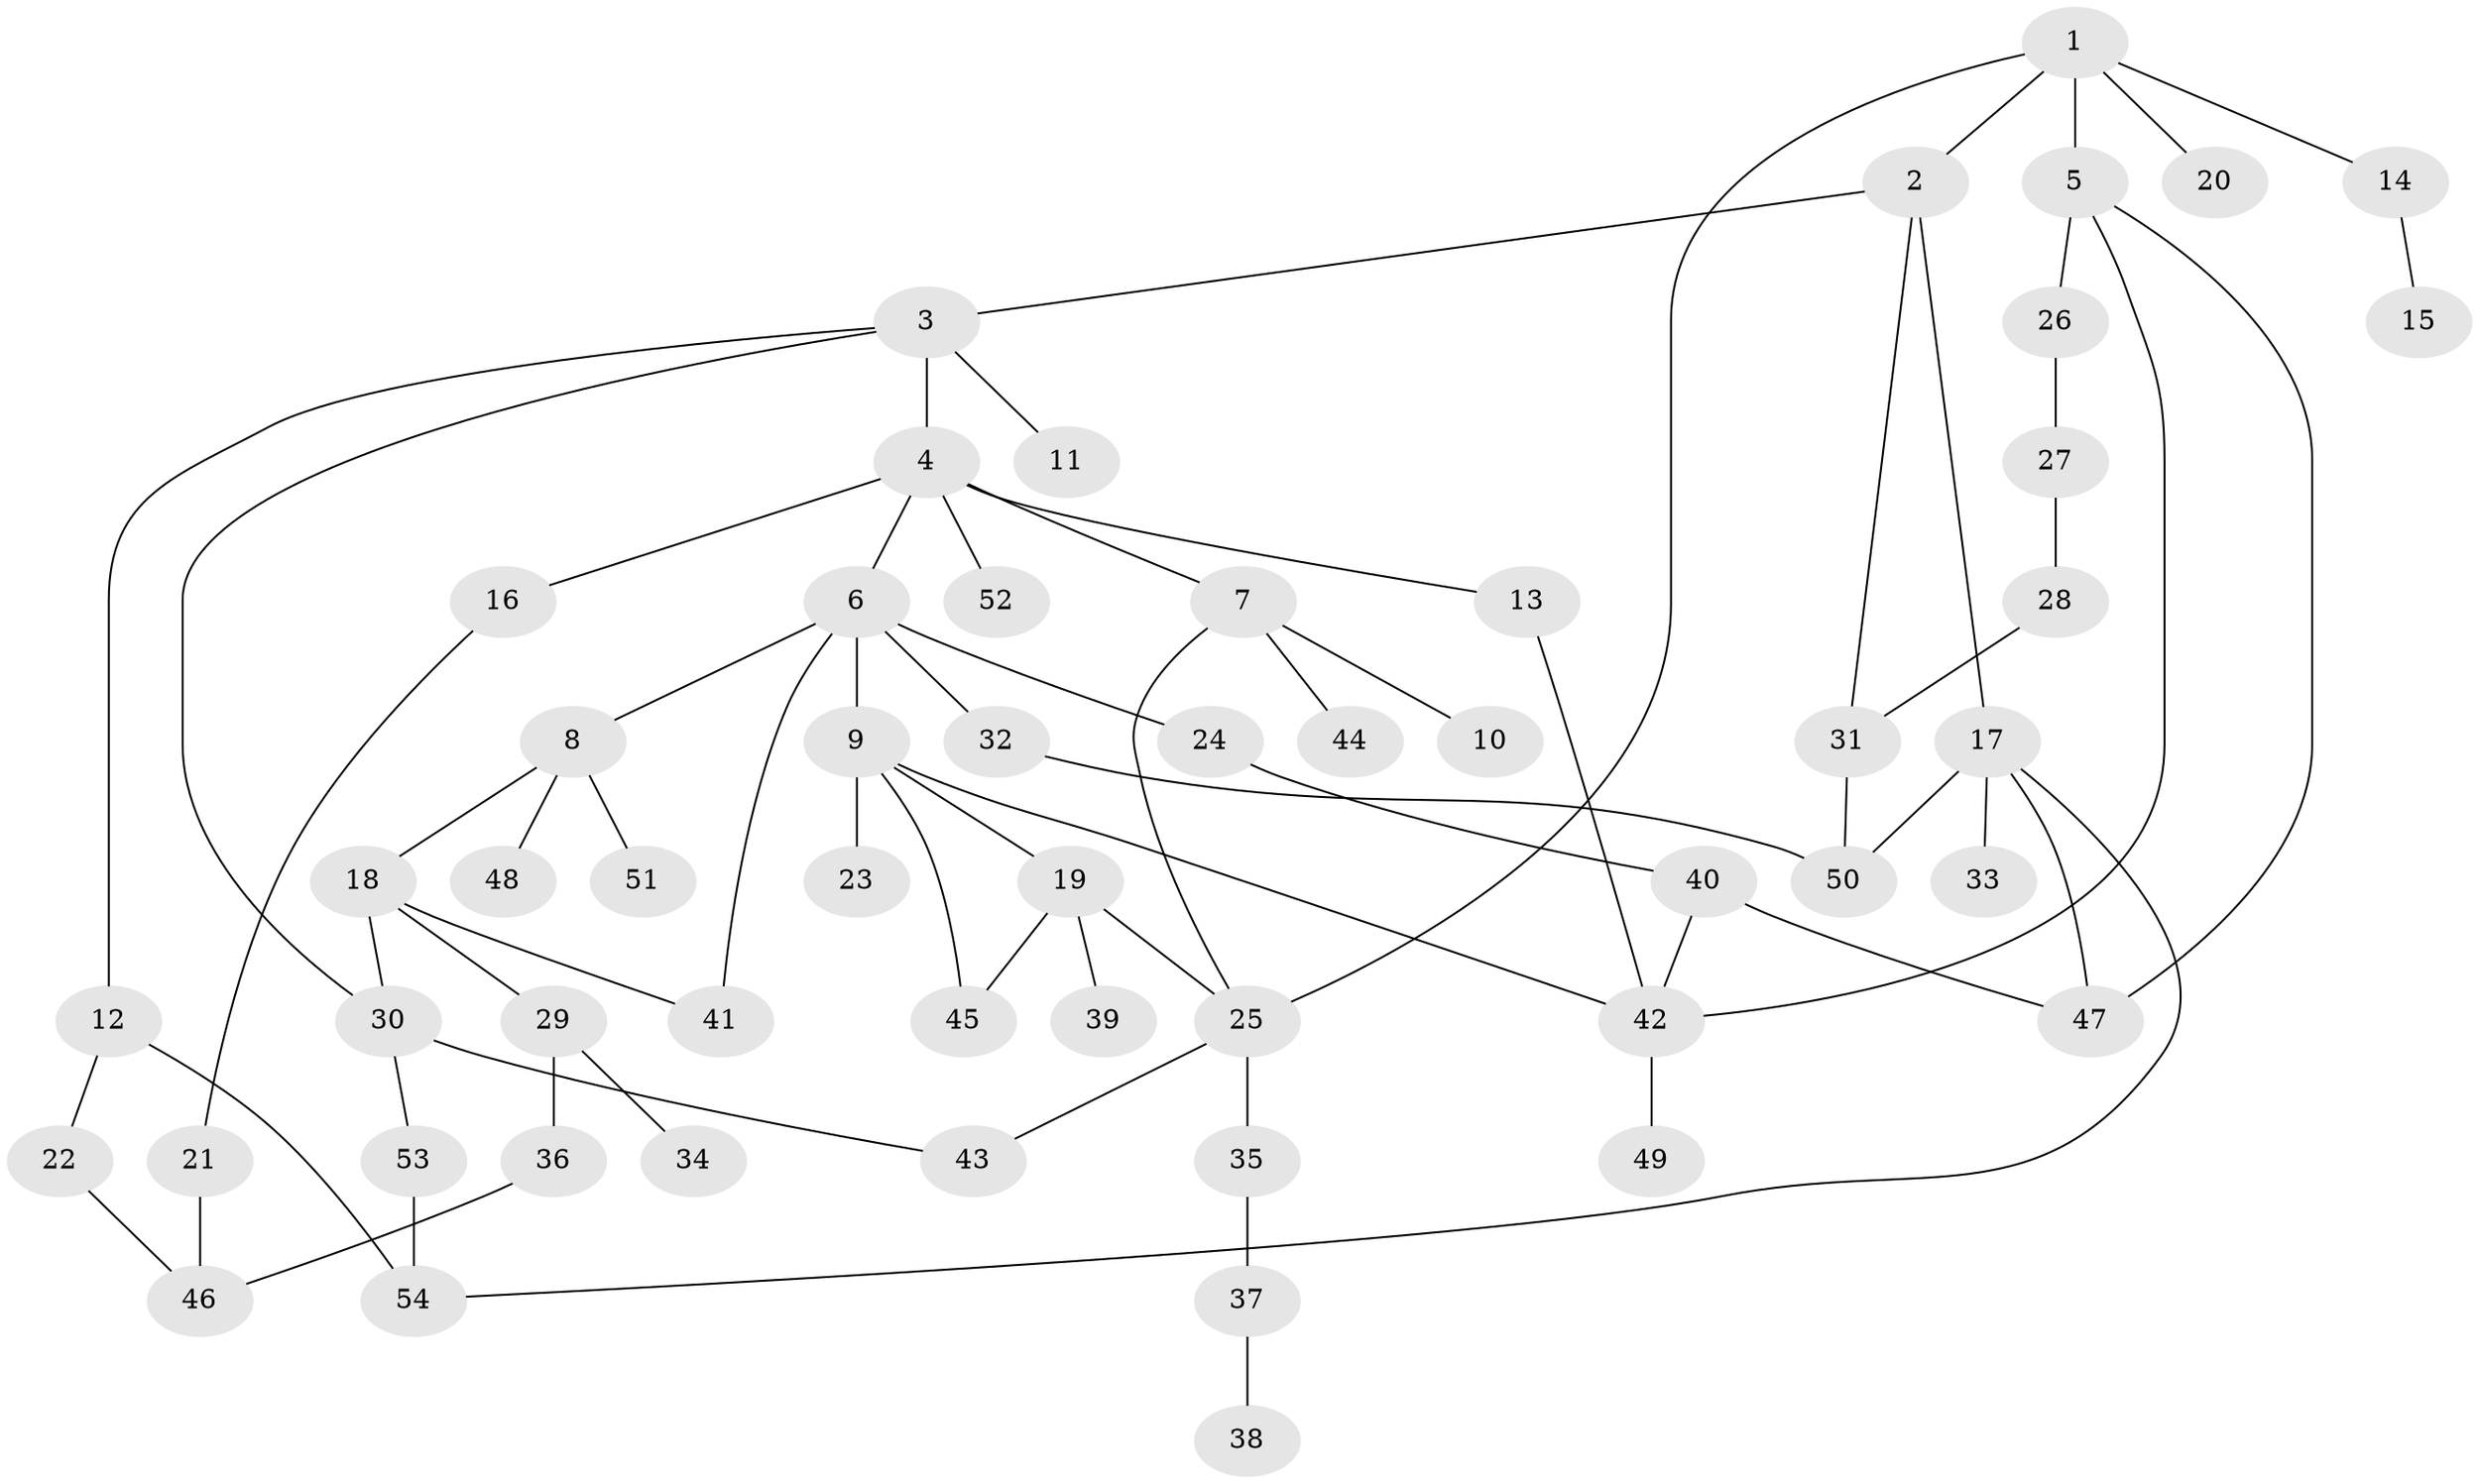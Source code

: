 // Generated by graph-tools (version 1.1) at 2025/41/03/09/25 04:41:30]
// undirected, 54 vertices, 71 edges
graph export_dot {
graph [start="1"]
  node [color=gray90,style=filled];
  1;
  2;
  3;
  4;
  5;
  6;
  7;
  8;
  9;
  10;
  11;
  12;
  13;
  14;
  15;
  16;
  17;
  18;
  19;
  20;
  21;
  22;
  23;
  24;
  25;
  26;
  27;
  28;
  29;
  30;
  31;
  32;
  33;
  34;
  35;
  36;
  37;
  38;
  39;
  40;
  41;
  42;
  43;
  44;
  45;
  46;
  47;
  48;
  49;
  50;
  51;
  52;
  53;
  54;
  1 -- 2;
  1 -- 5;
  1 -- 14;
  1 -- 20;
  1 -- 25;
  2 -- 3;
  2 -- 17;
  2 -- 31;
  3 -- 4;
  3 -- 11;
  3 -- 12;
  3 -- 30;
  4 -- 6;
  4 -- 7;
  4 -- 13;
  4 -- 16;
  4 -- 52;
  5 -- 26;
  5 -- 47;
  5 -- 42;
  6 -- 8;
  6 -- 9;
  6 -- 24;
  6 -- 32;
  6 -- 41;
  7 -- 10;
  7 -- 44;
  7 -- 25;
  8 -- 18;
  8 -- 48;
  8 -- 51;
  9 -- 19;
  9 -- 23;
  9 -- 42;
  9 -- 45;
  12 -- 22;
  12 -- 54;
  13 -- 42;
  14 -- 15;
  16 -- 21;
  17 -- 33;
  17 -- 50;
  17 -- 54;
  17 -- 47;
  18 -- 29;
  18 -- 30;
  18 -- 41;
  19 -- 39;
  19 -- 45;
  19 -- 25;
  21 -- 46;
  22 -- 46;
  24 -- 40;
  25 -- 35;
  25 -- 43;
  26 -- 27;
  27 -- 28;
  28 -- 31;
  29 -- 34;
  29 -- 36;
  30 -- 53;
  30 -- 43;
  31 -- 50;
  32 -- 50;
  35 -- 37;
  36 -- 46;
  37 -- 38;
  40 -- 47;
  40 -- 42;
  42 -- 49;
  53 -- 54;
}

